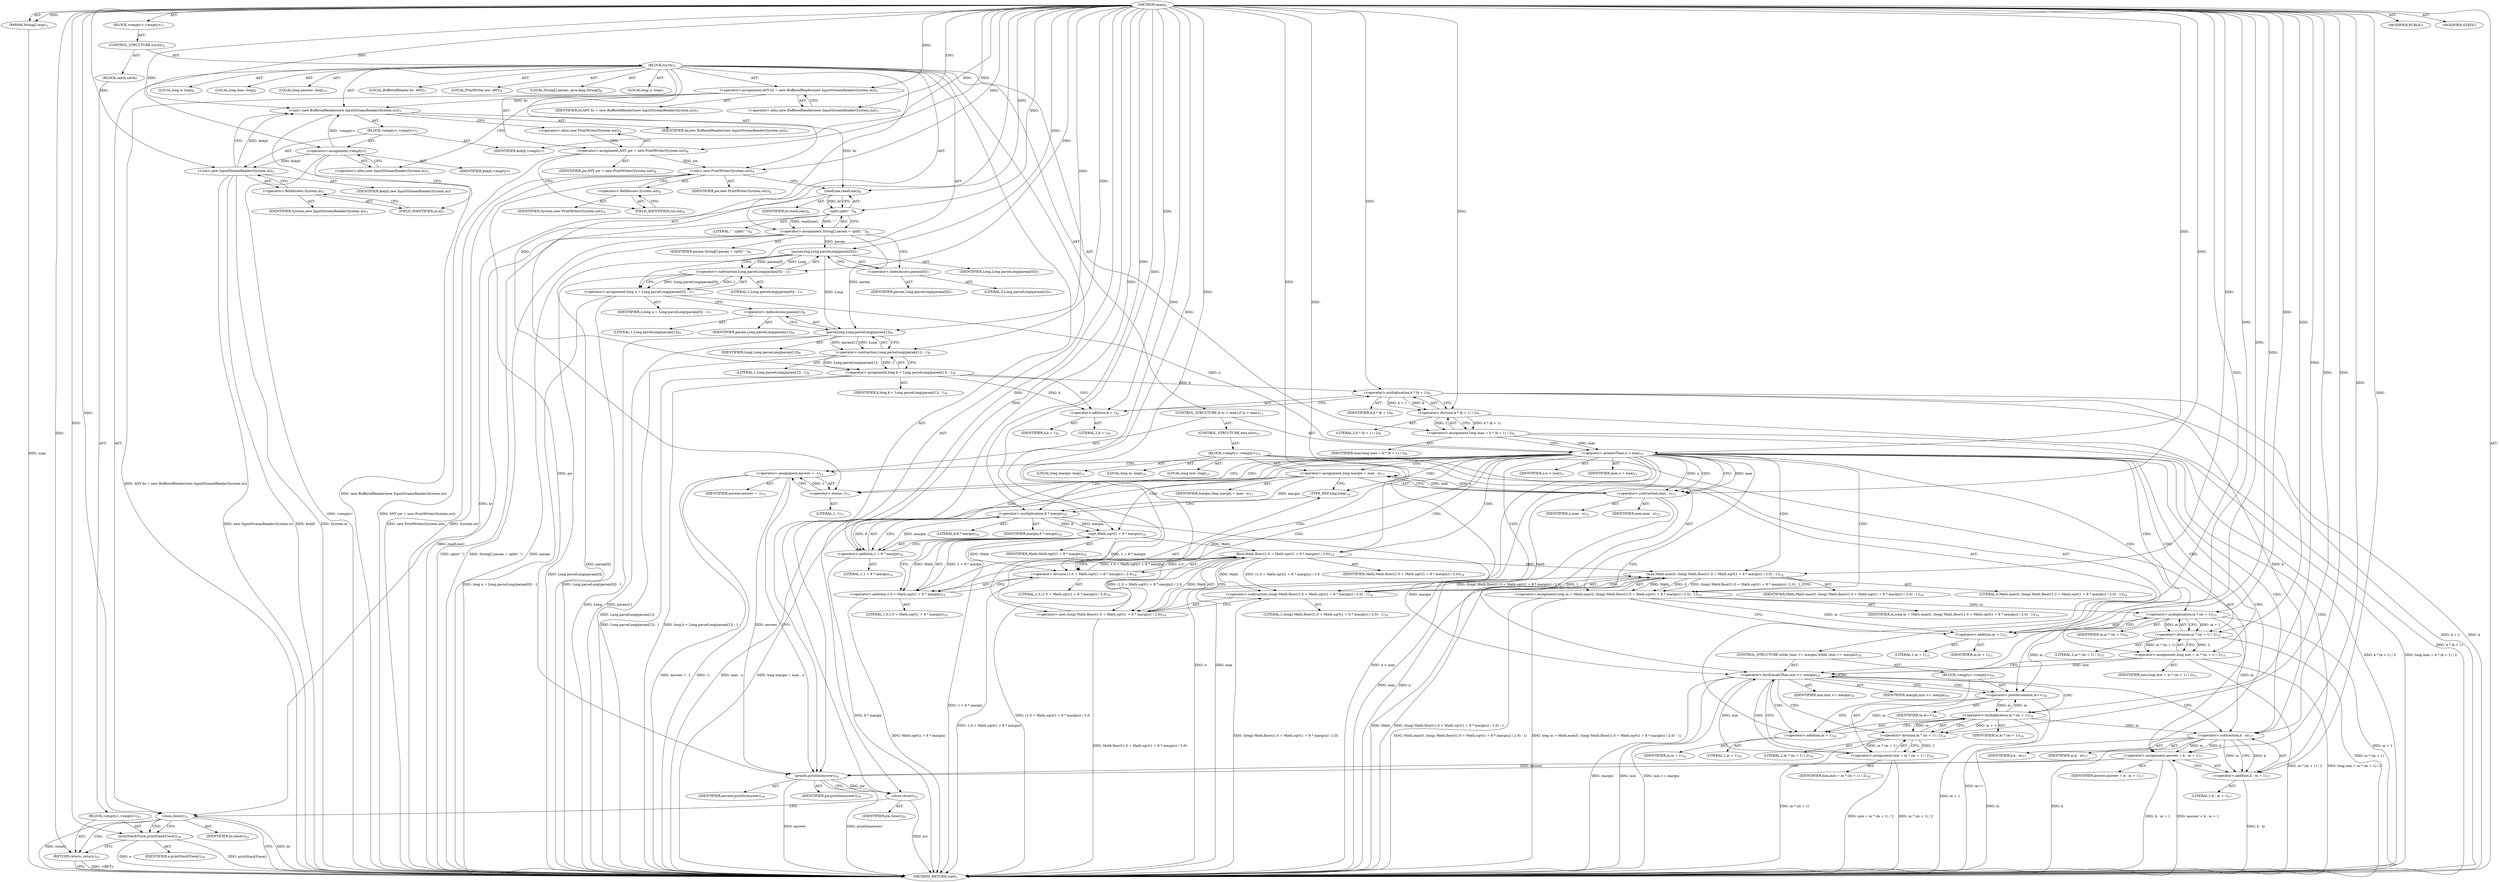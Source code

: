 digraph "main" {  
"21" [label = <(METHOD,main)<SUB>1</SUB>> ]
"22" [label = <(PARAM,String[] args)<SUB>1</SUB>> ]
"23" [label = <(BLOCK,&lt;empty&gt;,&lt;empty&gt;)<SUB>1</SUB>> ]
"24" [label = <(CONTROL_STRUCTURE,try,try)<SUB>2</SUB>> ]
"25" [label = <(BLOCK,try,try)<SUB>2</SUB>> ]
"4" [label = <(LOCAL,BufferedReader br: ANY)<SUB>3</SUB>> ]
"26" [label = <(&lt;operator&gt;.assignment,ANY br = new BufferedReader(new InputStreamReader(System.in)))<SUB>3</SUB>> ]
"27" [label = <(IDENTIFIER,br,ANY br = new BufferedReader(new InputStreamReader(System.in)))<SUB>3</SUB>> ]
"28" [label = <(&lt;operator&gt;.alloc,new BufferedReader(new InputStreamReader(System.in)))<SUB>3</SUB>> ]
"29" [label = <(&lt;init&gt;,new BufferedReader(new InputStreamReader(System.in)))<SUB>3</SUB>> ]
"3" [label = <(IDENTIFIER,br,new BufferedReader(new InputStreamReader(System.in)))<SUB>3</SUB>> ]
"30" [label = <(BLOCK,&lt;empty&gt;,&lt;empty&gt;)<SUB>3</SUB>> ]
"31" [label = <(&lt;operator&gt;.assignment,&lt;empty&gt;)> ]
"32" [label = <(IDENTIFIER,$obj0,&lt;empty&gt;)> ]
"33" [label = <(&lt;operator&gt;.alloc,new InputStreamReader(System.in))<SUB>3</SUB>> ]
"34" [label = <(&lt;init&gt;,new InputStreamReader(System.in))<SUB>3</SUB>> ]
"35" [label = <(IDENTIFIER,$obj0,new InputStreamReader(System.in))> ]
"36" [label = <(&lt;operator&gt;.fieldAccess,System.in)<SUB>3</SUB>> ]
"37" [label = <(IDENTIFIER,System,new InputStreamReader(System.in))<SUB>3</SUB>> ]
"38" [label = <(FIELD_IDENTIFIER,in,in)<SUB>3</SUB>> ]
"39" [label = <(IDENTIFIER,$obj0,&lt;empty&gt;)> ]
"6" [label = <(LOCAL,PrintWriter pw: ANY)<SUB>4</SUB>> ]
"40" [label = <(&lt;operator&gt;.assignment,ANY pw = new PrintWriter(System.out))<SUB>4</SUB>> ]
"41" [label = <(IDENTIFIER,pw,ANY pw = new PrintWriter(System.out))<SUB>4</SUB>> ]
"42" [label = <(&lt;operator&gt;.alloc,new PrintWriter(System.out))<SUB>4</SUB>> ]
"43" [label = <(&lt;init&gt;,new PrintWriter(System.out))<SUB>4</SUB>> ]
"5" [label = <(IDENTIFIER,pw,new PrintWriter(System.out))<SUB>4</SUB>> ]
"44" [label = <(&lt;operator&gt;.fieldAccess,System.out)<SUB>4</SUB>> ]
"45" [label = <(IDENTIFIER,System,new PrintWriter(System.out))<SUB>4</SUB>> ]
"46" [label = <(FIELD_IDENTIFIER,out,out)<SUB>4</SUB>> ]
"47" [label = <(LOCAL,String[] param: java.lang.String[])<SUB>6</SUB>> ]
"48" [label = <(&lt;operator&gt;.assignment,String[] param = split(&quot; &quot;))<SUB>6</SUB>> ]
"49" [label = <(IDENTIFIER,param,String[] param = split(&quot; &quot;))<SUB>6</SUB>> ]
"50" [label = <(split,split(&quot; &quot;))<SUB>6</SUB>> ]
"51" [label = <(readLine,readLine())<SUB>6</SUB>> ]
"52" [label = <(IDENTIFIER,br,readLine())<SUB>6</SUB>> ]
"53" [label = <(LITERAL,&quot; &quot;,split(&quot; &quot;))<SUB>6</SUB>> ]
"54" [label = <(LOCAL,long n: long)<SUB>7</SUB>> ]
"55" [label = <(&lt;operator&gt;.assignment,long n = Long.parseLong(param[0]) - 1)<SUB>7</SUB>> ]
"56" [label = <(IDENTIFIER,n,long n = Long.parseLong(param[0]) - 1)<SUB>7</SUB>> ]
"57" [label = <(&lt;operator&gt;.subtraction,Long.parseLong(param[0]) - 1)<SUB>7</SUB>> ]
"58" [label = <(parseLong,Long.parseLong(param[0]))<SUB>7</SUB>> ]
"59" [label = <(IDENTIFIER,Long,Long.parseLong(param[0]))<SUB>7</SUB>> ]
"60" [label = <(&lt;operator&gt;.indexAccess,param[0])<SUB>7</SUB>> ]
"61" [label = <(IDENTIFIER,param,Long.parseLong(param[0]))<SUB>7</SUB>> ]
"62" [label = <(LITERAL,0,Long.parseLong(param[0]))<SUB>7</SUB>> ]
"63" [label = <(LITERAL,1,Long.parseLong(param[0]) - 1)<SUB>7</SUB>> ]
"64" [label = <(LOCAL,long k: long)<SUB>8</SUB>> ]
"65" [label = <(&lt;operator&gt;.assignment,long k = Long.parseLong(param[1]) - 1)<SUB>8</SUB>> ]
"66" [label = <(IDENTIFIER,k,long k = Long.parseLong(param[1]) - 1)<SUB>8</SUB>> ]
"67" [label = <(&lt;operator&gt;.subtraction,Long.parseLong(param[1]) - 1)<SUB>8</SUB>> ]
"68" [label = <(parseLong,Long.parseLong(param[1]))<SUB>8</SUB>> ]
"69" [label = <(IDENTIFIER,Long,Long.parseLong(param[1]))<SUB>8</SUB>> ]
"70" [label = <(&lt;operator&gt;.indexAccess,param[1])<SUB>8</SUB>> ]
"71" [label = <(IDENTIFIER,param,Long.parseLong(param[1]))<SUB>8</SUB>> ]
"72" [label = <(LITERAL,1,Long.parseLong(param[1]))<SUB>8</SUB>> ]
"73" [label = <(LITERAL,1,Long.parseLong(param[1]) - 1)<SUB>8</SUB>> ]
"74" [label = <(LOCAL,long max: long)<SUB>9</SUB>> ]
"75" [label = <(&lt;operator&gt;.assignment,long max = k * (k + 1) / 2)<SUB>9</SUB>> ]
"76" [label = <(IDENTIFIER,max,long max = k * (k + 1) / 2)<SUB>9</SUB>> ]
"77" [label = <(&lt;operator&gt;.division,k * (k + 1) / 2)<SUB>9</SUB>> ]
"78" [label = <(&lt;operator&gt;.multiplication,k * (k + 1))<SUB>9</SUB>> ]
"79" [label = <(IDENTIFIER,k,k * (k + 1))<SUB>9</SUB>> ]
"80" [label = <(&lt;operator&gt;.addition,k + 1)<SUB>9</SUB>> ]
"81" [label = <(IDENTIFIER,k,k + 1)<SUB>9</SUB>> ]
"82" [label = <(LITERAL,1,k + 1)<SUB>9</SUB>> ]
"83" [label = <(LITERAL,2,k * (k + 1) / 2)<SUB>9</SUB>> ]
"84" [label = <(LOCAL,long answer: long)<SUB>10</SUB>> ]
"85" [label = <(CONTROL_STRUCTURE,if (n &gt; max),if (n &gt; max))<SUB>11</SUB>> ]
"86" [label = <(&lt;operator&gt;.greaterThan,n &gt; max)<SUB>11</SUB>> ]
"87" [label = <(IDENTIFIER,n,n &gt; max)<SUB>11</SUB>> ]
"88" [label = <(IDENTIFIER,max,n &gt; max)<SUB>11</SUB>> ]
"89" [label = <(&lt;operator&gt;.assignment,answer = -1)<SUB>11</SUB>> ]
"90" [label = <(IDENTIFIER,answer,answer = -1)<SUB>11</SUB>> ]
"91" [label = <(&lt;operator&gt;.minus,-1)<SUB>11</SUB>> ]
"92" [label = <(LITERAL,1,-1)<SUB>11</SUB>> ]
"93" [label = <(CONTROL_STRUCTURE,else,else)<SUB>12</SUB>> ]
"94" [label = <(BLOCK,&lt;empty&gt;,&lt;empty&gt;)<SUB>12</SUB>> ]
"95" [label = <(LOCAL,long margin: long)<SUB>13</SUB>> ]
"96" [label = <(&lt;operator&gt;.assignment,long margin = max - n)<SUB>13</SUB>> ]
"97" [label = <(IDENTIFIER,margin,long margin = max - n)<SUB>13</SUB>> ]
"98" [label = <(&lt;operator&gt;.subtraction,max - n)<SUB>13</SUB>> ]
"99" [label = <(IDENTIFIER,max,max - n)<SUB>13</SUB>> ]
"100" [label = <(IDENTIFIER,n,max - n)<SUB>13</SUB>> ]
"101" [label = <(LOCAL,long m: long)<SUB>14</SUB>> ]
"102" [label = <(&lt;operator&gt;.assignment,long m = Math.max(0, (long) Math.floor((1.0 + Math.sqrt(1 + 8 * margin)) / 2.0) - 1))<SUB>14</SUB>> ]
"103" [label = <(IDENTIFIER,m,long m = Math.max(0, (long) Math.floor((1.0 + Math.sqrt(1 + 8 * margin)) / 2.0) - 1))<SUB>14</SUB>> ]
"104" [label = <(max,Math.max(0, (long) Math.floor((1.0 + Math.sqrt(1 + 8 * margin)) / 2.0) - 1))<SUB>14</SUB>> ]
"105" [label = <(IDENTIFIER,Math,Math.max(0, (long) Math.floor((1.0 + Math.sqrt(1 + 8 * margin)) / 2.0) - 1))<SUB>14</SUB>> ]
"106" [label = <(LITERAL,0,Math.max(0, (long) Math.floor((1.0 + Math.sqrt(1 + 8 * margin)) / 2.0) - 1))<SUB>14</SUB>> ]
"107" [label = <(&lt;operator&gt;.subtraction,(long) Math.floor((1.0 + Math.sqrt(1 + 8 * margin)) / 2.0) - 1)<SUB>14</SUB>> ]
"108" [label = <(&lt;operator&gt;.cast,(long) Math.floor((1.0 + Math.sqrt(1 + 8 * margin)) / 2.0))<SUB>14</SUB>> ]
"109" [label = <(TYPE_REF,long,long)<SUB>14</SUB>> ]
"110" [label = <(floor,Math.floor((1.0 + Math.sqrt(1 + 8 * margin)) / 2.0))<SUB>14</SUB>> ]
"111" [label = <(IDENTIFIER,Math,Math.floor((1.0 + Math.sqrt(1 + 8 * margin)) / 2.0))<SUB>14</SUB>> ]
"112" [label = <(&lt;operator&gt;.division,(1.0 + Math.sqrt(1 + 8 * margin)) / 2.0)<SUB>14</SUB>> ]
"113" [label = <(&lt;operator&gt;.addition,1.0 + Math.sqrt(1 + 8 * margin))<SUB>14</SUB>> ]
"114" [label = <(LITERAL,1.0,1.0 + Math.sqrt(1 + 8 * margin))<SUB>14</SUB>> ]
"115" [label = <(sqrt,Math.sqrt(1 + 8 * margin))<SUB>14</SUB>> ]
"116" [label = <(IDENTIFIER,Math,Math.sqrt(1 + 8 * margin))<SUB>14</SUB>> ]
"117" [label = <(&lt;operator&gt;.addition,1 + 8 * margin)<SUB>14</SUB>> ]
"118" [label = <(LITERAL,1,1 + 8 * margin)<SUB>14</SUB>> ]
"119" [label = <(&lt;operator&gt;.multiplication,8 * margin)<SUB>14</SUB>> ]
"120" [label = <(LITERAL,8,8 * margin)<SUB>14</SUB>> ]
"121" [label = <(IDENTIFIER,margin,8 * margin)<SUB>14</SUB>> ]
"122" [label = <(LITERAL,2.0,(1.0 + Math.sqrt(1 + 8 * margin)) / 2.0)<SUB>14</SUB>> ]
"123" [label = <(LITERAL,1,(long) Math.floor((1.0 + Math.sqrt(1 + 8 * margin)) / 2.0) - 1)<SUB>14</SUB>> ]
"124" [label = <(LOCAL,long min: long)<SUB>15</SUB>> ]
"125" [label = <(&lt;operator&gt;.assignment,long min = m * (m + 1) / 2)<SUB>15</SUB>> ]
"126" [label = <(IDENTIFIER,min,long min = m * (m + 1) / 2)<SUB>15</SUB>> ]
"127" [label = <(&lt;operator&gt;.division,m * (m + 1) / 2)<SUB>15</SUB>> ]
"128" [label = <(&lt;operator&gt;.multiplication,m * (m + 1))<SUB>15</SUB>> ]
"129" [label = <(IDENTIFIER,m,m * (m + 1))<SUB>15</SUB>> ]
"130" [label = <(&lt;operator&gt;.addition,m + 1)<SUB>15</SUB>> ]
"131" [label = <(IDENTIFIER,m,m + 1)<SUB>15</SUB>> ]
"132" [label = <(LITERAL,1,m + 1)<SUB>15</SUB>> ]
"133" [label = <(LITERAL,2,m * (m + 1) / 2)<SUB>15</SUB>> ]
"134" [label = <(CONTROL_STRUCTURE,while (min &lt;= margin),while (min &lt;= margin))<SUB>16</SUB>> ]
"135" [label = <(&lt;operator&gt;.lessEqualsThan,min &lt;= margin)<SUB>16</SUB>> ]
"136" [label = <(IDENTIFIER,min,min &lt;= margin)<SUB>16</SUB>> ]
"137" [label = <(IDENTIFIER,margin,min &lt;= margin)<SUB>16</SUB>> ]
"138" [label = <(BLOCK,&lt;empty&gt;,&lt;empty&gt;)<SUB>16</SUB>> ]
"139" [label = <(&lt;operator&gt;.postIncrement,m++)<SUB>16</SUB>> ]
"140" [label = <(IDENTIFIER,m,m++)<SUB>16</SUB>> ]
"141" [label = <(&lt;operator&gt;.assignment,min = m * (m + 1) / 2)<SUB>16</SUB>> ]
"142" [label = <(IDENTIFIER,min,min = m * (m + 1) / 2)<SUB>16</SUB>> ]
"143" [label = <(&lt;operator&gt;.division,m * (m + 1) / 2)<SUB>16</SUB>> ]
"144" [label = <(&lt;operator&gt;.multiplication,m * (m + 1))<SUB>16</SUB>> ]
"145" [label = <(IDENTIFIER,m,m * (m + 1))<SUB>16</SUB>> ]
"146" [label = <(&lt;operator&gt;.addition,m + 1)<SUB>16</SUB>> ]
"147" [label = <(IDENTIFIER,m,m + 1)<SUB>16</SUB>> ]
"148" [label = <(LITERAL,1,m + 1)<SUB>16</SUB>> ]
"149" [label = <(LITERAL,2,m * (m + 1) / 2)<SUB>16</SUB>> ]
"150" [label = <(&lt;operator&gt;.assignment,answer = k - m + 1)<SUB>17</SUB>> ]
"151" [label = <(IDENTIFIER,answer,answer = k - m + 1)<SUB>17</SUB>> ]
"152" [label = <(&lt;operator&gt;.addition,k - m + 1)<SUB>17</SUB>> ]
"153" [label = <(&lt;operator&gt;.subtraction,k - m)<SUB>17</SUB>> ]
"154" [label = <(IDENTIFIER,k,k - m)<SUB>17</SUB>> ]
"155" [label = <(IDENTIFIER,m,k - m)<SUB>17</SUB>> ]
"156" [label = <(LITERAL,1,k - m + 1)<SUB>17</SUB>> ]
"157" [label = <(println,println(answer))<SUB>19</SUB>> ]
"158" [label = <(IDENTIFIER,pw,println(answer))<SUB>19</SUB>> ]
"159" [label = <(IDENTIFIER,answer,println(answer))<SUB>19</SUB>> ]
"160" [label = <(close,close())<SUB>21</SUB>> ]
"161" [label = <(IDENTIFIER,pw,close())<SUB>21</SUB>> ]
"162" [label = <(close,close())<SUB>22</SUB>> ]
"163" [label = <(IDENTIFIER,br,close())<SUB>22</SUB>> ]
"164" [label = <(BLOCK,catch,catch)> ]
"165" [label = <(BLOCK,&lt;empty&gt;,&lt;empty&gt;)<SUB>23</SUB>> ]
"166" [label = <(printStackTrace,printStackTrace())<SUB>24</SUB>> ]
"167" [label = <(IDENTIFIER,e,printStackTrace())<SUB>24</SUB>> ]
"168" [label = <(RETURN,return;,return;)<SUB>25</SUB>> ]
"169" [label = <(MODIFIER,PUBLIC)> ]
"170" [label = <(MODIFIER,STATIC)> ]
"171" [label = <(METHOD_RETURN,void)<SUB>1</SUB>> ]
  "21" -> "22"  [ label = "AST: "] 
  "21" -> "23"  [ label = "AST: "] 
  "21" -> "169"  [ label = "AST: "] 
  "21" -> "170"  [ label = "AST: "] 
  "21" -> "171"  [ label = "AST: "] 
  "23" -> "24"  [ label = "AST: "] 
  "24" -> "25"  [ label = "AST: "] 
  "24" -> "164"  [ label = "AST: "] 
  "25" -> "4"  [ label = "AST: "] 
  "25" -> "26"  [ label = "AST: "] 
  "25" -> "29"  [ label = "AST: "] 
  "25" -> "6"  [ label = "AST: "] 
  "25" -> "40"  [ label = "AST: "] 
  "25" -> "43"  [ label = "AST: "] 
  "25" -> "47"  [ label = "AST: "] 
  "25" -> "48"  [ label = "AST: "] 
  "25" -> "54"  [ label = "AST: "] 
  "25" -> "55"  [ label = "AST: "] 
  "25" -> "64"  [ label = "AST: "] 
  "25" -> "65"  [ label = "AST: "] 
  "25" -> "74"  [ label = "AST: "] 
  "25" -> "75"  [ label = "AST: "] 
  "25" -> "84"  [ label = "AST: "] 
  "25" -> "85"  [ label = "AST: "] 
  "25" -> "157"  [ label = "AST: "] 
  "25" -> "160"  [ label = "AST: "] 
  "25" -> "162"  [ label = "AST: "] 
  "26" -> "27"  [ label = "AST: "] 
  "26" -> "28"  [ label = "AST: "] 
  "29" -> "3"  [ label = "AST: "] 
  "29" -> "30"  [ label = "AST: "] 
  "30" -> "31"  [ label = "AST: "] 
  "30" -> "34"  [ label = "AST: "] 
  "30" -> "39"  [ label = "AST: "] 
  "31" -> "32"  [ label = "AST: "] 
  "31" -> "33"  [ label = "AST: "] 
  "34" -> "35"  [ label = "AST: "] 
  "34" -> "36"  [ label = "AST: "] 
  "36" -> "37"  [ label = "AST: "] 
  "36" -> "38"  [ label = "AST: "] 
  "40" -> "41"  [ label = "AST: "] 
  "40" -> "42"  [ label = "AST: "] 
  "43" -> "5"  [ label = "AST: "] 
  "43" -> "44"  [ label = "AST: "] 
  "44" -> "45"  [ label = "AST: "] 
  "44" -> "46"  [ label = "AST: "] 
  "48" -> "49"  [ label = "AST: "] 
  "48" -> "50"  [ label = "AST: "] 
  "50" -> "51"  [ label = "AST: "] 
  "50" -> "53"  [ label = "AST: "] 
  "51" -> "52"  [ label = "AST: "] 
  "55" -> "56"  [ label = "AST: "] 
  "55" -> "57"  [ label = "AST: "] 
  "57" -> "58"  [ label = "AST: "] 
  "57" -> "63"  [ label = "AST: "] 
  "58" -> "59"  [ label = "AST: "] 
  "58" -> "60"  [ label = "AST: "] 
  "60" -> "61"  [ label = "AST: "] 
  "60" -> "62"  [ label = "AST: "] 
  "65" -> "66"  [ label = "AST: "] 
  "65" -> "67"  [ label = "AST: "] 
  "67" -> "68"  [ label = "AST: "] 
  "67" -> "73"  [ label = "AST: "] 
  "68" -> "69"  [ label = "AST: "] 
  "68" -> "70"  [ label = "AST: "] 
  "70" -> "71"  [ label = "AST: "] 
  "70" -> "72"  [ label = "AST: "] 
  "75" -> "76"  [ label = "AST: "] 
  "75" -> "77"  [ label = "AST: "] 
  "77" -> "78"  [ label = "AST: "] 
  "77" -> "83"  [ label = "AST: "] 
  "78" -> "79"  [ label = "AST: "] 
  "78" -> "80"  [ label = "AST: "] 
  "80" -> "81"  [ label = "AST: "] 
  "80" -> "82"  [ label = "AST: "] 
  "85" -> "86"  [ label = "AST: "] 
  "85" -> "89"  [ label = "AST: "] 
  "85" -> "93"  [ label = "AST: "] 
  "86" -> "87"  [ label = "AST: "] 
  "86" -> "88"  [ label = "AST: "] 
  "89" -> "90"  [ label = "AST: "] 
  "89" -> "91"  [ label = "AST: "] 
  "91" -> "92"  [ label = "AST: "] 
  "93" -> "94"  [ label = "AST: "] 
  "94" -> "95"  [ label = "AST: "] 
  "94" -> "96"  [ label = "AST: "] 
  "94" -> "101"  [ label = "AST: "] 
  "94" -> "102"  [ label = "AST: "] 
  "94" -> "124"  [ label = "AST: "] 
  "94" -> "125"  [ label = "AST: "] 
  "94" -> "134"  [ label = "AST: "] 
  "94" -> "150"  [ label = "AST: "] 
  "96" -> "97"  [ label = "AST: "] 
  "96" -> "98"  [ label = "AST: "] 
  "98" -> "99"  [ label = "AST: "] 
  "98" -> "100"  [ label = "AST: "] 
  "102" -> "103"  [ label = "AST: "] 
  "102" -> "104"  [ label = "AST: "] 
  "104" -> "105"  [ label = "AST: "] 
  "104" -> "106"  [ label = "AST: "] 
  "104" -> "107"  [ label = "AST: "] 
  "107" -> "108"  [ label = "AST: "] 
  "107" -> "123"  [ label = "AST: "] 
  "108" -> "109"  [ label = "AST: "] 
  "108" -> "110"  [ label = "AST: "] 
  "110" -> "111"  [ label = "AST: "] 
  "110" -> "112"  [ label = "AST: "] 
  "112" -> "113"  [ label = "AST: "] 
  "112" -> "122"  [ label = "AST: "] 
  "113" -> "114"  [ label = "AST: "] 
  "113" -> "115"  [ label = "AST: "] 
  "115" -> "116"  [ label = "AST: "] 
  "115" -> "117"  [ label = "AST: "] 
  "117" -> "118"  [ label = "AST: "] 
  "117" -> "119"  [ label = "AST: "] 
  "119" -> "120"  [ label = "AST: "] 
  "119" -> "121"  [ label = "AST: "] 
  "125" -> "126"  [ label = "AST: "] 
  "125" -> "127"  [ label = "AST: "] 
  "127" -> "128"  [ label = "AST: "] 
  "127" -> "133"  [ label = "AST: "] 
  "128" -> "129"  [ label = "AST: "] 
  "128" -> "130"  [ label = "AST: "] 
  "130" -> "131"  [ label = "AST: "] 
  "130" -> "132"  [ label = "AST: "] 
  "134" -> "135"  [ label = "AST: "] 
  "134" -> "138"  [ label = "AST: "] 
  "135" -> "136"  [ label = "AST: "] 
  "135" -> "137"  [ label = "AST: "] 
  "138" -> "139"  [ label = "AST: "] 
  "138" -> "141"  [ label = "AST: "] 
  "139" -> "140"  [ label = "AST: "] 
  "141" -> "142"  [ label = "AST: "] 
  "141" -> "143"  [ label = "AST: "] 
  "143" -> "144"  [ label = "AST: "] 
  "143" -> "149"  [ label = "AST: "] 
  "144" -> "145"  [ label = "AST: "] 
  "144" -> "146"  [ label = "AST: "] 
  "146" -> "147"  [ label = "AST: "] 
  "146" -> "148"  [ label = "AST: "] 
  "150" -> "151"  [ label = "AST: "] 
  "150" -> "152"  [ label = "AST: "] 
  "152" -> "153"  [ label = "AST: "] 
  "152" -> "156"  [ label = "AST: "] 
  "153" -> "154"  [ label = "AST: "] 
  "153" -> "155"  [ label = "AST: "] 
  "157" -> "158"  [ label = "AST: "] 
  "157" -> "159"  [ label = "AST: "] 
  "160" -> "161"  [ label = "AST: "] 
  "162" -> "163"  [ label = "AST: "] 
  "164" -> "165"  [ label = "AST: "] 
  "165" -> "166"  [ label = "AST: "] 
  "165" -> "168"  [ label = "AST: "] 
  "166" -> "167"  [ label = "AST: "] 
  "26" -> "33"  [ label = "CFG: "] 
  "29" -> "42"  [ label = "CFG: "] 
  "40" -> "46"  [ label = "CFG: "] 
  "43" -> "51"  [ label = "CFG: "] 
  "48" -> "60"  [ label = "CFG: "] 
  "55" -> "70"  [ label = "CFG: "] 
  "65" -> "80"  [ label = "CFG: "] 
  "75" -> "86"  [ label = "CFG: "] 
  "157" -> "160"  [ label = "CFG: "] 
  "160" -> "162"  [ label = "CFG: "] 
  "162" -> "171"  [ label = "CFG: "] 
  "162" -> "166"  [ label = "CFG: "] 
  "28" -> "26"  [ label = "CFG: "] 
  "42" -> "40"  [ label = "CFG: "] 
  "44" -> "43"  [ label = "CFG: "] 
  "50" -> "48"  [ label = "CFG: "] 
  "57" -> "55"  [ label = "CFG: "] 
  "67" -> "65"  [ label = "CFG: "] 
  "77" -> "75"  [ label = "CFG: "] 
  "86" -> "91"  [ label = "CFG: "] 
  "86" -> "98"  [ label = "CFG: "] 
  "89" -> "157"  [ label = "CFG: "] 
  "166" -> "168"  [ label = "CFG: "] 
  "168" -> "171"  [ label = "CFG: "] 
  "31" -> "38"  [ label = "CFG: "] 
  "34" -> "29"  [ label = "CFG: "] 
  "46" -> "44"  [ label = "CFG: "] 
  "51" -> "50"  [ label = "CFG: "] 
  "58" -> "57"  [ label = "CFG: "] 
  "68" -> "67"  [ label = "CFG: "] 
  "78" -> "77"  [ label = "CFG: "] 
  "91" -> "89"  [ label = "CFG: "] 
  "33" -> "31"  [ label = "CFG: "] 
  "36" -> "34"  [ label = "CFG: "] 
  "60" -> "58"  [ label = "CFG: "] 
  "70" -> "68"  [ label = "CFG: "] 
  "80" -> "78"  [ label = "CFG: "] 
  "96" -> "109"  [ label = "CFG: "] 
  "102" -> "130"  [ label = "CFG: "] 
  "125" -> "135"  [ label = "CFG: "] 
  "150" -> "157"  [ label = "CFG: "] 
  "38" -> "36"  [ label = "CFG: "] 
  "98" -> "96"  [ label = "CFG: "] 
  "104" -> "102"  [ label = "CFG: "] 
  "127" -> "125"  [ label = "CFG: "] 
  "135" -> "139"  [ label = "CFG: "] 
  "135" -> "153"  [ label = "CFG: "] 
  "152" -> "150"  [ label = "CFG: "] 
  "107" -> "104"  [ label = "CFG: "] 
  "128" -> "127"  [ label = "CFG: "] 
  "139" -> "146"  [ label = "CFG: "] 
  "141" -> "135"  [ label = "CFG: "] 
  "153" -> "152"  [ label = "CFG: "] 
  "108" -> "107"  [ label = "CFG: "] 
  "130" -> "128"  [ label = "CFG: "] 
  "143" -> "141"  [ label = "CFG: "] 
  "109" -> "119"  [ label = "CFG: "] 
  "110" -> "108"  [ label = "CFG: "] 
  "144" -> "143"  [ label = "CFG: "] 
  "112" -> "110"  [ label = "CFG: "] 
  "146" -> "144"  [ label = "CFG: "] 
  "113" -> "112"  [ label = "CFG: "] 
  "115" -> "113"  [ label = "CFG: "] 
  "117" -> "115"  [ label = "CFG: "] 
  "119" -> "117"  [ label = "CFG: "] 
  "21" -> "28"  [ label = "CFG: "] 
  "168" -> "171"  [ label = "DDG: &lt;RET&gt;"] 
  "22" -> "171"  [ label = "DDG: args"] 
  "26" -> "171"  [ label = "DDG: ANY br = new BufferedReader(new InputStreamReader(System.in))"] 
  "31" -> "171"  [ label = "DDG: &lt;empty&gt;"] 
  "34" -> "171"  [ label = "DDG: $obj0"] 
  "34" -> "171"  [ label = "DDG: System.in"] 
  "34" -> "171"  [ label = "DDG: new InputStreamReader(System.in)"] 
  "29" -> "171"  [ label = "DDG: new BufferedReader(new InputStreamReader(System.in))"] 
  "40" -> "171"  [ label = "DDG: ANY pw = new PrintWriter(System.out)"] 
  "43" -> "171"  [ label = "DDG: System.out"] 
  "43" -> "171"  [ label = "DDG: new PrintWriter(System.out)"] 
  "48" -> "171"  [ label = "DDG: param"] 
  "50" -> "171"  [ label = "DDG: readLine()"] 
  "48" -> "171"  [ label = "DDG: split(&quot; &quot;)"] 
  "48" -> "171"  [ label = "DDG: String[] param = split(&quot; &quot;)"] 
  "58" -> "171"  [ label = "DDG: param[0]"] 
  "57" -> "171"  [ label = "DDG: Long.parseLong(param[0])"] 
  "55" -> "171"  [ label = "DDG: Long.parseLong(param[0]) - 1"] 
  "55" -> "171"  [ label = "DDG: long n = Long.parseLong(param[0]) - 1"] 
  "68" -> "171"  [ label = "DDG: Long"] 
  "68" -> "171"  [ label = "DDG: param[1]"] 
  "67" -> "171"  [ label = "DDG: Long.parseLong(param[1])"] 
  "65" -> "171"  [ label = "DDG: Long.parseLong(param[1]) - 1"] 
  "65" -> "171"  [ label = "DDG: long k = Long.parseLong(param[1]) - 1"] 
  "78" -> "171"  [ label = "DDG: k"] 
  "78" -> "171"  [ label = "DDG: k + 1"] 
  "77" -> "171"  [ label = "DDG: k * (k + 1)"] 
  "75" -> "171"  [ label = "DDG: k * (k + 1) / 2"] 
  "75" -> "171"  [ label = "DDG: long max = k * (k + 1) / 2"] 
  "86" -> "171"  [ label = "DDG: n"] 
  "86" -> "171"  [ label = "DDG: max"] 
  "86" -> "171"  [ label = "DDG: n &gt; max"] 
  "98" -> "171"  [ label = "DDG: max"] 
  "98" -> "171"  [ label = "DDG: n"] 
  "96" -> "171"  [ label = "DDG: max - n"] 
  "96" -> "171"  [ label = "DDG: long margin = max - n"] 
  "104" -> "171"  [ label = "DDG: Math"] 
  "117" -> "171"  [ label = "DDG: 8 * margin"] 
  "115" -> "171"  [ label = "DDG: 1 + 8 * margin"] 
  "113" -> "171"  [ label = "DDG: Math.sqrt(1 + 8 * margin)"] 
  "112" -> "171"  [ label = "DDG: 1.0 + Math.sqrt(1 + 8 * margin)"] 
  "110" -> "171"  [ label = "DDG: (1.0 + Math.sqrt(1 + 8 * margin)) / 2.0"] 
  "108" -> "171"  [ label = "DDG: Math.floor((1.0 + Math.sqrt(1 + 8 * margin)) / 2.0)"] 
  "107" -> "171"  [ label = "DDG: (long) Math.floor((1.0 + Math.sqrt(1 + 8 * margin)) / 2.0)"] 
  "104" -> "171"  [ label = "DDG: (long) Math.floor((1.0 + Math.sqrt(1 + 8 * margin)) / 2.0) - 1"] 
  "102" -> "171"  [ label = "DDG: Math.max(0, (long) Math.floor((1.0 + Math.sqrt(1 + 8 * margin)) / 2.0) - 1)"] 
  "102" -> "171"  [ label = "DDG: long m = Math.max(0, (long) Math.floor((1.0 + Math.sqrt(1 + 8 * margin)) / 2.0) - 1)"] 
  "128" -> "171"  [ label = "DDG: m + 1"] 
  "127" -> "171"  [ label = "DDG: m * (m + 1)"] 
  "125" -> "171"  [ label = "DDG: m * (m + 1) / 2"] 
  "125" -> "171"  [ label = "DDG: long min = m * (m + 1) / 2"] 
  "135" -> "171"  [ label = "DDG: min"] 
  "135" -> "171"  [ label = "DDG: margin"] 
  "135" -> "171"  [ label = "DDG: min &lt;= margin"] 
  "153" -> "171"  [ label = "DDG: k"] 
  "153" -> "171"  [ label = "DDG: m"] 
  "152" -> "171"  [ label = "DDG: k - m"] 
  "150" -> "171"  [ label = "DDG: k - m + 1"] 
  "150" -> "171"  [ label = "DDG: answer = k - m + 1"] 
  "139" -> "171"  [ label = "DDG: m++"] 
  "144" -> "171"  [ label = "DDG: m + 1"] 
  "143" -> "171"  [ label = "DDG: m * (m + 1)"] 
  "141" -> "171"  [ label = "DDG: m * (m + 1) / 2"] 
  "141" -> "171"  [ label = "DDG: min = m * (m + 1) / 2"] 
  "89" -> "171"  [ label = "DDG: -1"] 
  "89" -> "171"  [ label = "DDG: answer = -1"] 
  "157" -> "171"  [ label = "DDG: answer"] 
  "157" -> "171"  [ label = "DDG: println(answer)"] 
  "160" -> "171"  [ label = "DDG: pw"] 
  "162" -> "171"  [ label = "DDG: br"] 
  "162" -> "171"  [ label = "DDG: close()"] 
  "166" -> "171"  [ label = "DDG: printStackTrace()"] 
  "166" -> "171"  [ label = "DDG: e"] 
  "21" -> "22"  [ label = "DDG: "] 
  "21" -> "26"  [ label = "DDG: "] 
  "21" -> "40"  [ label = "DDG: "] 
  "50" -> "48"  [ label = "DDG: readLine()"] 
  "50" -> "48"  [ label = "DDG: &quot; &quot;"] 
  "57" -> "55"  [ label = "DDG: Long.parseLong(param[0])"] 
  "57" -> "55"  [ label = "DDG: 1"] 
  "67" -> "65"  [ label = "DDG: Long.parseLong(param[1])"] 
  "67" -> "65"  [ label = "DDG: 1"] 
  "77" -> "75"  [ label = "DDG: k * (k + 1)"] 
  "77" -> "75"  [ label = "DDG: 2"] 
  "26" -> "29"  [ label = "DDG: br"] 
  "21" -> "29"  [ label = "DDG: "] 
  "31" -> "29"  [ label = "DDG: &lt;empty&gt;"] 
  "34" -> "29"  [ label = "DDG: $obj0"] 
  "40" -> "43"  [ label = "DDG: pw"] 
  "21" -> "43"  [ label = "DDG: "] 
  "91" -> "89"  [ label = "DDG: 1"] 
  "43" -> "157"  [ label = "DDG: pw"] 
  "21" -> "157"  [ label = "DDG: "] 
  "150" -> "157"  [ label = "DDG: answer"] 
  "89" -> "157"  [ label = "DDG: answer"] 
  "157" -> "160"  [ label = "DDG: pw"] 
  "21" -> "160"  [ label = "DDG: "] 
  "51" -> "162"  [ label = "DDG: br"] 
  "21" -> "162"  [ label = "DDG: "] 
  "21" -> "168"  [ label = "DDG: "] 
  "21" -> "31"  [ label = "DDG: "] 
  "21" -> "39"  [ label = "DDG: "] 
  "51" -> "50"  [ label = "DDG: br"] 
  "21" -> "50"  [ label = "DDG: "] 
  "58" -> "57"  [ label = "DDG: Long"] 
  "58" -> "57"  [ label = "DDG: param[0]"] 
  "21" -> "57"  [ label = "DDG: "] 
  "68" -> "67"  [ label = "DDG: Long"] 
  "68" -> "67"  [ label = "DDG: param[1]"] 
  "21" -> "67"  [ label = "DDG: "] 
  "78" -> "77"  [ label = "DDG: k"] 
  "78" -> "77"  [ label = "DDG: k + 1"] 
  "21" -> "77"  [ label = "DDG: "] 
  "55" -> "86"  [ label = "DDG: n"] 
  "21" -> "86"  [ label = "DDG: "] 
  "75" -> "86"  [ label = "DDG: max"] 
  "21" -> "166"  [ label = "DDG: "] 
  "31" -> "34"  [ label = "DDG: $obj0"] 
  "21" -> "34"  [ label = "DDG: "] 
  "29" -> "51"  [ label = "DDG: br"] 
  "21" -> "51"  [ label = "DDG: "] 
  "21" -> "58"  [ label = "DDG: "] 
  "48" -> "58"  [ label = "DDG: param"] 
  "58" -> "68"  [ label = "DDG: Long"] 
  "21" -> "68"  [ label = "DDG: "] 
  "48" -> "68"  [ label = "DDG: param"] 
  "21" -> "78"  [ label = "DDG: "] 
  "65" -> "78"  [ label = "DDG: k"] 
  "21" -> "91"  [ label = "DDG: "] 
  "98" -> "96"  [ label = "DDG: max"] 
  "98" -> "96"  [ label = "DDG: n"] 
  "104" -> "102"  [ label = "DDG: Math"] 
  "104" -> "102"  [ label = "DDG: 0"] 
  "104" -> "102"  [ label = "DDG: (long) Math.floor((1.0 + Math.sqrt(1 + 8 * margin)) / 2.0) - 1"] 
  "127" -> "125"  [ label = "DDG: m * (m + 1)"] 
  "127" -> "125"  [ label = "DDG: 2"] 
  "153" -> "150"  [ label = "DDG: k"] 
  "153" -> "150"  [ label = "DDG: m"] 
  "21" -> "150"  [ label = "DDG: "] 
  "65" -> "80"  [ label = "DDG: k"] 
  "21" -> "80"  [ label = "DDG: "] 
  "86" -> "98"  [ label = "DDG: max"] 
  "21" -> "98"  [ label = "DDG: "] 
  "86" -> "98"  [ label = "DDG: n"] 
  "110" -> "104"  [ label = "DDG: Math"] 
  "21" -> "104"  [ label = "DDG: "] 
  "107" -> "104"  [ label = "DDG: (long) Math.floor((1.0 + Math.sqrt(1 + 8 * margin)) / 2.0)"] 
  "107" -> "104"  [ label = "DDG: 1"] 
  "128" -> "127"  [ label = "DDG: m"] 
  "128" -> "127"  [ label = "DDG: m + 1"] 
  "21" -> "127"  [ label = "DDG: "] 
  "125" -> "135"  [ label = "DDG: min"] 
  "141" -> "135"  [ label = "DDG: min"] 
  "21" -> "135"  [ label = "DDG: "] 
  "119" -> "135"  [ label = "DDG: margin"] 
  "143" -> "141"  [ label = "DDG: m * (m + 1)"] 
  "143" -> "141"  [ label = "DDG: 2"] 
  "153" -> "152"  [ label = "DDG: k"] 
  "153" -> "152"  [ label = "DDG: m"] 
  "21" -> "152"  [ label = "DDG: "] 
  "21" -> "107"  [ label = "DDG: "] 
  "110" -> "107"  [ label = "DDG: Math"] 
  "110" -> "107"  [ label = "DDG: (1.0 + Math.sqrt(1 + 8 * margin)) / 2.0"] 
  "21" -> "128"  [ label = "DDG: "] 
  "102" -> "128"  [ label = "DDG: m"] 
  "128" -> "139"  [ label = "DDG: m"] 
  "144" -> "139"  [ label = "DDG: m"] 
  "21" -> "139"  [ label = "DDG: "] 
  "78" -> "153"  [ label = "DDG: k"] 
  "21" -> "153"  [ label = "DDG: "] 
  "128" -> "153"  [ label = "DDG: m"] 
  "144" -> "153"  [ label = "DDG: m"] 
  "21" -> "108"  [ label = "DDG: "] 
  "110" -> "108"  [ label = "DDG: Math"] 
  "110" -> "108"  [ label = "DDG: (1.0 + Math.sqrt(1 + 8 * margin)) / 2.0"] 
  "102" -> "130"  [ label = "DDG: m"] 
  "21" -> "130"  [ label = "DDG: "] 
  "144" -> "143"  [ label = "DDG: m"] 
  "144" -> "143"  [ label = "DDG: m + 1"] 
  "21" -> "143"  [ label = "DDG: "] 
  "115" -> "110"  [ label = "DDG: Math"] 
  "21" -> "110"  [ label = "DDG: "] 
  "112" -> "110"  [ label = "DDG: 1.0 + Math.sqrt(1 + 8 * margin)"] 
  "112" -> "110"  [ label = "DDG: 2.0"] 
  "21" -> "144"  [ label = "DDG: "] 
  "139" -> "144"  [ label = "DDG: m"] 
  "21" -> "112"  [ label = "DDG: "] 
  "115" -> "112"  [ label = "DDG: Math"] 
  "115" -> "112"  [ label = "DDG: 1 + 8 * margin"] 
  "139" -> "146"  [ label = "DDG: m"] 
  "21" -> "146"  [ label = "DDG: "] 
  "21" -> "113"  [ label = "DDG: "] 
  "115" -> "113"  [ label = "DDG: Math"] 
  "115" -> "113"  [ label = "DDG: 1 + 8 * margin"] 
  "21" -> "115"  [ label = "DDG: "] 
  "119" -> "115"  [ label = "DDG: 8"] 
  "119" -> "115"  [ label = "DDG: margin"] 
  "21" -> "117"  [ label = "DDG: "] 
  "119" -> "117"  [ label = "DDG: 8"] 
  "119" -> "117"  [ label = "DDG: margin"] 
  "21" -> "119"  [ label = "DDG: "] 
  "96" -> "119"  [ label = "DDG: margin"] 
  "162" -> "166"  [ label = "CDG: "] 
  "162" -> "168"  [ label = "CDG: "] 
  "86" -> "107"  [ label = "CDG: "] 
  "86" -> "115"  [ label = "CDG: "] 
  "86" -> "96"  [ label = "CDG: "] 
  "86" -> "89"  [ label = "CDG: "] 
  "86" -> "98"  [ label = "CDG: "] 
  "86" -> "113"  [ label = "CDG: "] 
  "86" -> "128"  [ label = "CDG: "] 
  "86" -> "102"  [ label = "CDG: "] 
  "86" -> "150"  [ label = "CDG: "] 
  "86" -> "104"  [ label = "CDG: "] 
  "86" -> "119"  [ label = "CDG: "] 
  "86" -> "153"  [ label = "CDG: "] 
  "86" -> "91"  [ label = "CDG: "] 
  "86" -> "112"  [ label = "CDG: "] 
  "86" -> "152"  [ label = "CDG: "] 
  "86" -> "130"  [ label = "CDG: "] 
  "86" -> "135"  [ label = "CDG: "] 
  "86" -> "110"  [ label = "CDG: "] 
  "86" -> "117"  [ label = "CDG: "] 
  "86" -> "127"  [ label = "CDG: "] 
  "86" -> "108"  [ label = "CDG: "] 
  "86" -> "125"  [ label = "CDG: "] 
  "86" -> "109"  [ label = "CDG: "] 
  "135" -> "141"  [ label = "CDG: "] 
  "135" -> "146"  [ label = "CDG: "] 
  "135" -> "144"  [ label = "CDG: "] 
  "135" -> "143"  [ label = "CDG: "] 
  "135" -> "135"  [ label = "CDG: "] 
  "135" -> "139"  [ label = "CDG: "] 
}
